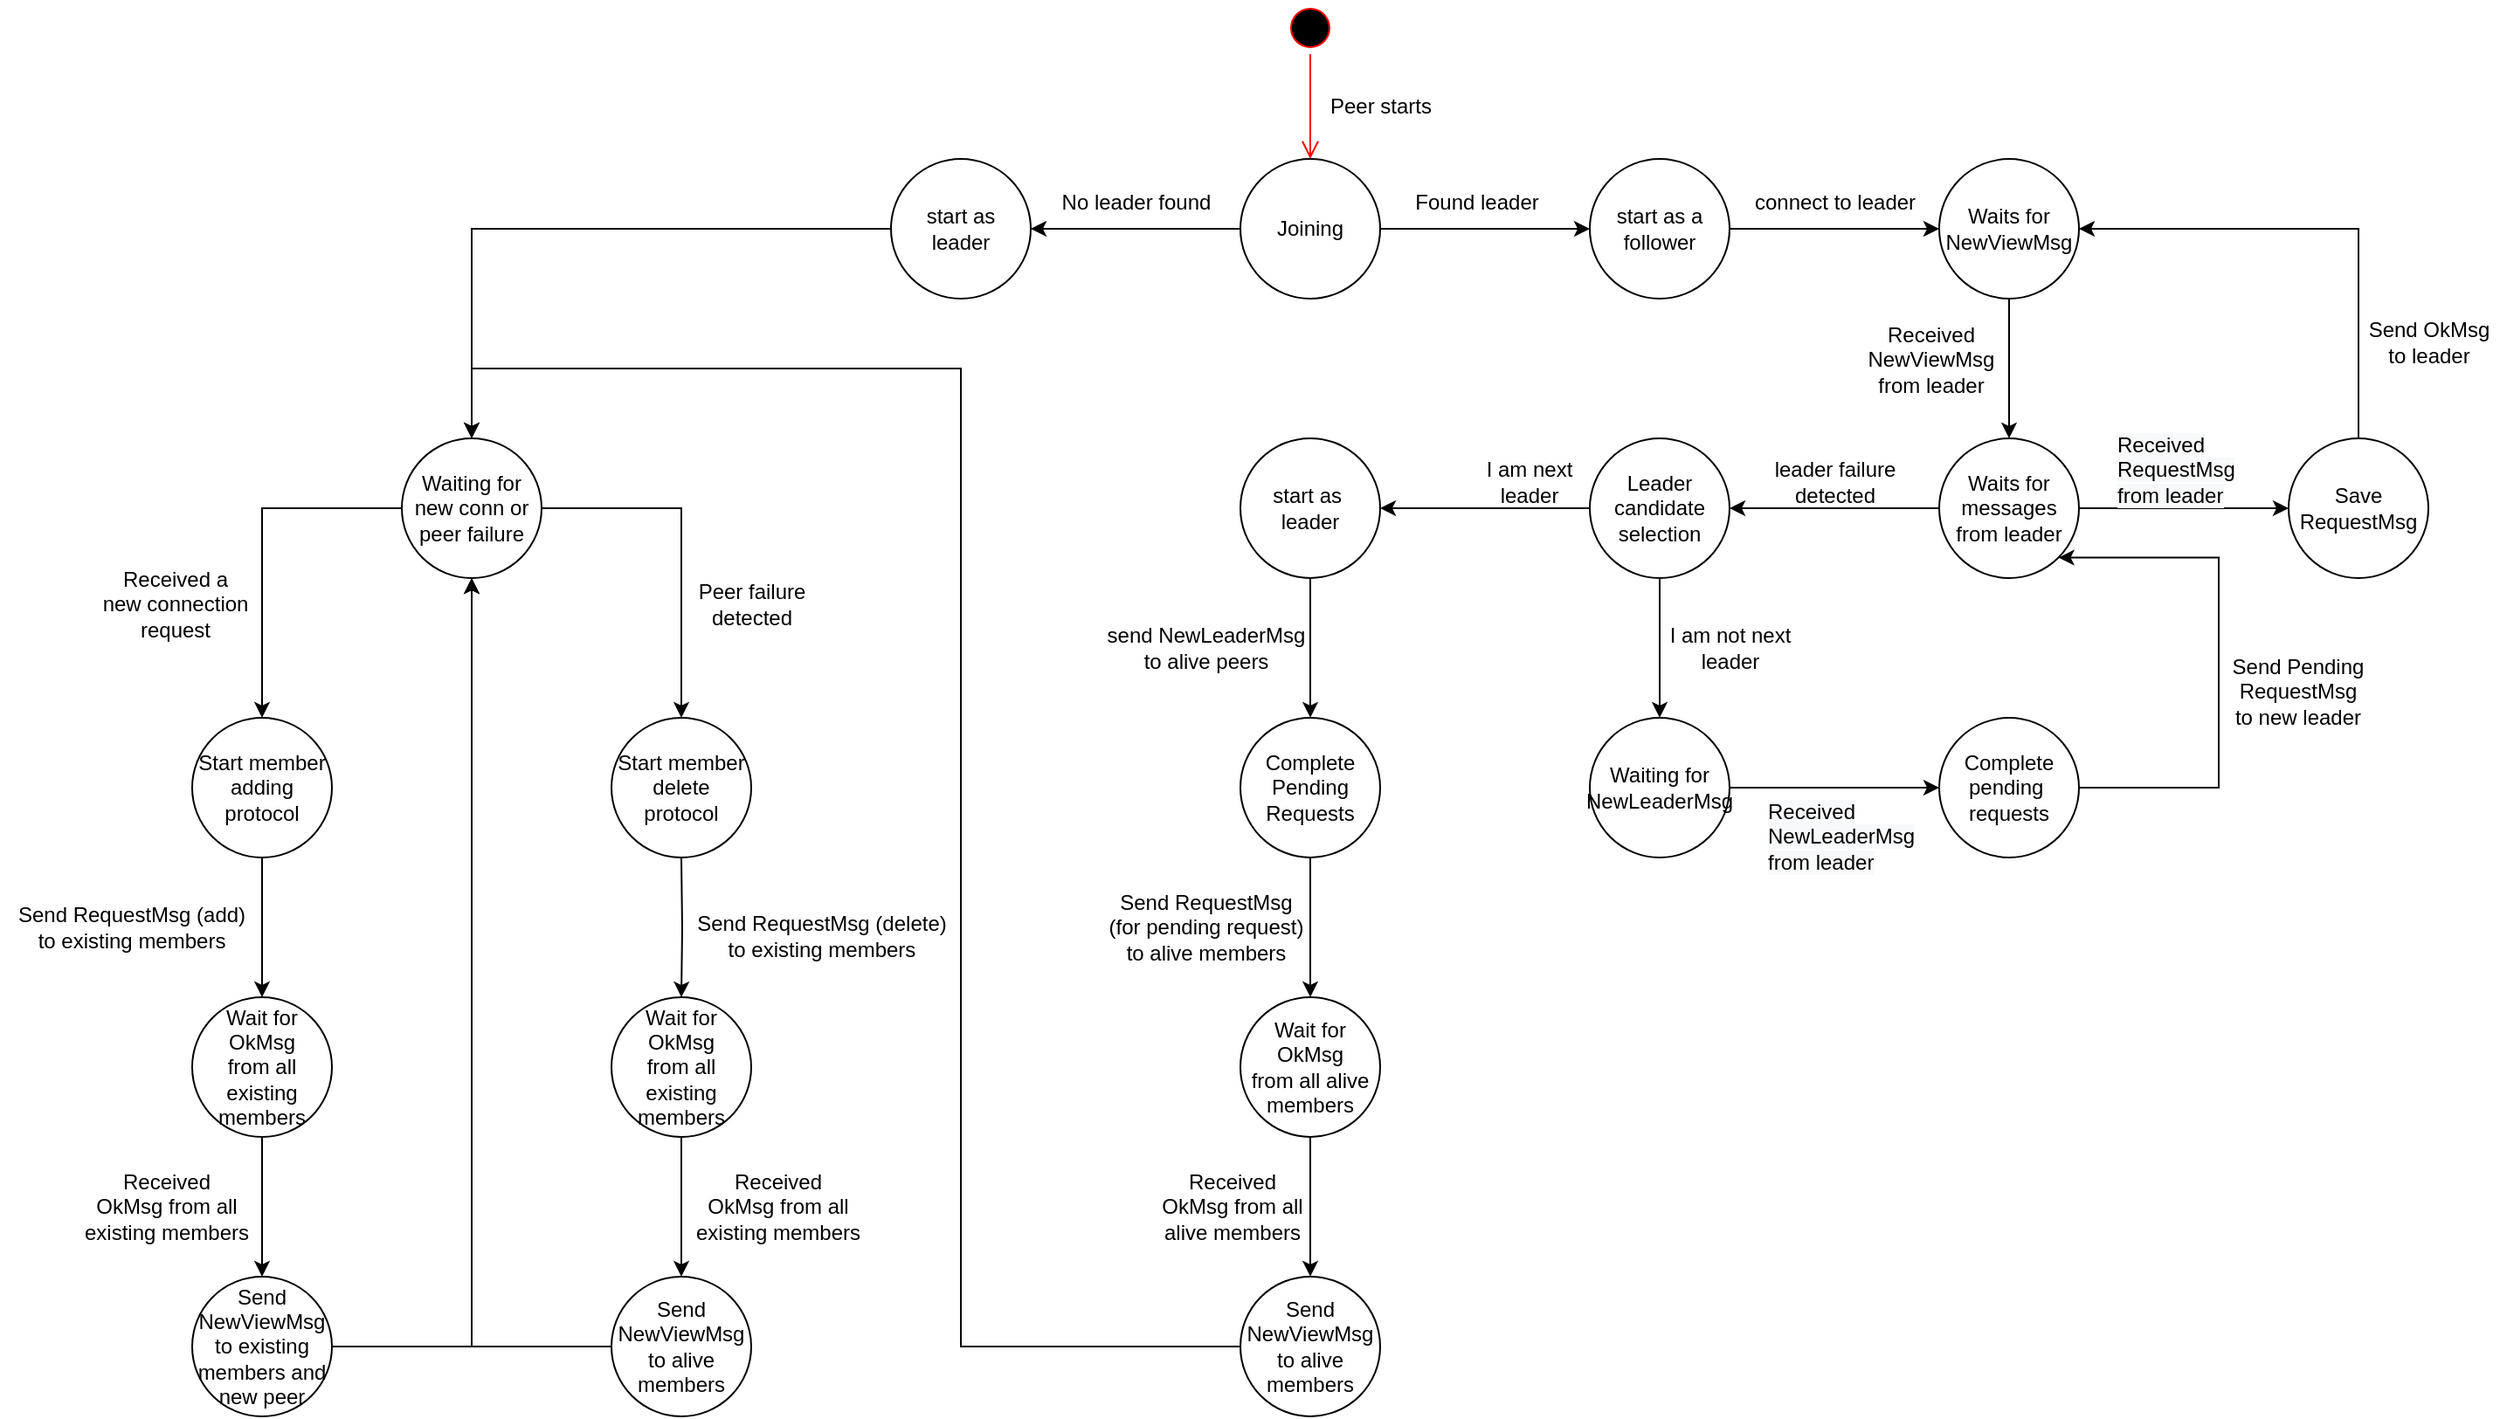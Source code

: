 <mxfile version="13.7.9" type="device"><diagram id="GrgFgOfC9V_8Q6tO4sLW" name="Page-1"><mxGraphModel dx="3192" dy="1787" grid="1" gridSize="10" guides="1" tooltips="1" connect="1" arrows="1" fold="1" page="1" pageScale="1" pageWidth="1000" pageHeight="800" math="0" shadow="0"><root><mxCell id="0"/><mxCell id="1" parent="0"/><mxCell id="ZpplwZRpvlDXBm8FsYtd-9" value="" style="edgeStyle=orthogonalEdgeStyle;rounded=0;orthogonalLoop=1;jettySize=auto;html=1;" edge="1" parent="1" source="ZpplwZRpvlDXBm8FsYtd-1" target="ZpplwZRpvlDXBm8FsYtd-8"><mxGeometry relative="1" as="geometry"/></mxCell><mxCell id="ZpplwZRpvlDXBm8FsYtd-71" value="" style="edgeStyle=orthogonalEdgeStyle;rounded=0;orthogonalLoop=1;jettySize=auto;html=1;" edge="1" parent="1" source="ZpplwZRpvlDXBm8FsYtd-1" target="ZpplwZRpvlDXBm8FsYtd-70"><mxGeometry relative="1" as="geometry"/></mxCell><mxCell id="ZpplwZRpvlDXBm8FsYtd-1" value="Joining" style="ellipse;whiteSpace=wrap;html=1;aspect=fixed;" vertex="1" parent="1"><mxGeometry x="480" width="80" height="80" as="geometry"/></mxCell><mxCell id="ZpplwZRpvlDXBm8FsYtd-7" value="Peer starts" style="text;html=1;align=center;verticalAlign=middle;resizable=0;points=[];autosize=1;" vertex="1" parent="1"><mxGeometry x="525" y="-40" width="70" height="20" as="geometry"/></mxCell><mxCell id="ZpplwZRpvlDXBm8FsYtd-16" value="" style="edgeStyle=orthogonalEdgeStyle;rounded=0;orthogonalLoop=1;jettySize=auto;html=1;" edge="1" parent="1" source="ZpplwZRpvlDXBm8FsYtd-8" target="ZpplwZRpvlDXBm8FsYtd-15"><mxGeometry relative="1" as="geometry"/></mxCell><mxCell id="ZpplwZRpvlDXBm8FsYtd-8" value="start as a follower" style="ellipse;whiteSpace=wrap;html=1;aspect=fixed;" vertex="1" parent="1"><mxGeometry x="680" width="80" height="80" as="geometry"/></mxCell><mxCell id="ZpplwZRpvlDXBm8FsYtd-11" value="Found leader" style="text;html=1;align=center;verticalAlign=middle;resizable=0;points=[];autosize=1;" vertex="1" parent="1"><mxGeometry x="570" y="15" width="90" height="20" as="geometry"/></mxCell><mxCell id="ZpplwZRpvlDXBm8FsYtd-67" style="edgeStyle=orthogonalEdgeStyle;rounded=0;orthogonalLoop=1;jettySize=auto;html=1;exitX=0.5;exitY=1;exitDx=0;exitDy=0;" edge="1" parent="1" source="ZpplwZRpvlDXBm8FsYtd-12" target="ZpplwZRpvlDXBm8FsYtd-50"><mxGeometry relative="1" as="geometry"><Array as="points"><mxPoint x="40" y="200"/><mxPoint x="160" y="200"/></Array></mxGeometry></mxCell><mxCell id="ZpplwZRpvlDXBm8FsYtd-12" value="Waiting for&lt;br&gt;new conn or&lt;br&gt;peer failure" style="ellipse;whiteSpace=wrap;html=1;aspect=fixed;" vertex="1" parent="1"><mxGeometry y="160" width="80" height="80" as="geometry"/></mxCell><mxCell id="ZpplwZRpvlDXBm8FsYtd-14" value="No leader found" style="text;html=1;align=center;verticalAlign=middle;resizable=0;points=[];autosize=1;" vertex="1" parent="1"><mxGeometry x="370" y="15" width="100" height="20" as="geometry"/></mxCell><mxCell id="ZpplwZRpvlDXBm8FsYtd-20" value="" style="edgeStyle=orthogonalEdgeStyle;rounded=0;orthogonalLoop=1;jettySize=auto;html=1;" edge="1" parent="1" source="ZpplwZRpvlDXBm8FsYtd-15" target="ZpplwZRpvlDXBm8FsYtd-19"><mxGeometry relative="1" as="geometry"/></mxCell><mxCell id="ZpplwZRpvlDXBm8FsYtd-15" value="Waits for&lt;br&gt;NewViewMsg" style="ellipse;whiteSpace=wrap;html=1;aspect=fixed;" vertex="1" parent="1"><mxGeometry x="880" width="80" height="80" as="geometry"/></mxCell><mxCell id="ZpplwZRpvlDXBm8FsYtd-18" value="connect to leader" style="text;html=1;align=center;verticalAlign=middle;resizable=0;points=[];autosize=1;" vertex="1" parent="1"><mxGeometry x="765" y="15" width="110" height="20" as="geometry"/></mxCell><mxCell id="ZpplwZRpvlDXBm8FsYtd-48" value="" style="edgeStyle=orthogonalEdgeStyle;rounded=0;orthogonalLoop=1;jettySize=auto;html=1;" edge="1" parent="1" source="ZpplwZRpvlDXBm8FsYtd-19" target="ZpplwZRpvlDXBm8FsYtd-47"><mxGeometry relative="1" as="geometry"/></mxCell><mxCell id="ZpplwZRpvlDXBm8FsYtd-81" style="edgeStyle=orthogonalEdgeStyle;rounded=0;orthogonalLoop=1;jettySize=auto;html=1;exitX=1;exitY=0.5;exitDx=0;exitDy=0;entryX=0;entryY=0.5;entryDx=0;entryDy=0;" edge="1" parent="1" source="ZpplwZRpvlDXBm8FsYtd-19" target="ZpplwZRpvlDXBm8FsYtd-33"><mxGeometry relative="1" as="geometry"><mxPoint x="1020" y="199.8" as="targetPoint"/></mxGeometry></mxCell><mxCell id="ZpplwZRpvlDXBm8FsYtd-19" value="Waits for&lt;br&gt;messages&lt;br&gt;from leader" style="ellipse;whiteSpace=wrap;html=1;aspect=fixed;" vertex="1" parent="1"><mxGeometry x="880" y="160" width="80" height="80" as="geometry"/></mxCell><mxCell id="ZpplwZRpvlDXBm8FsYtd-21" value="Received&lt;br&gt;NewViewMsg&lt;br&gt;from leader" style="text;html=1;align=center;verticalAlign=middle;resizable=0;points=[];autosize=1;" vertex="1" parent="1"><mxGeometry x="830" y="90" width="90" height="50" as="geometry"/></mxCell><mxCell id="ZpplwZRpvlDXBm8FsYtd-26" value="" style="edgeStyle=orthogonalEdgeStyle;rounded=0;orthogonalLoop=1;jettySize=auto;html=1;" edge="1" parent="1" source="ZpplwZRpvlDXBm8FsYtd-22" target="ZpplwZRpvlDXBm8FsYtd-25"><mxGeometry relative="1" as="geometry"/></mxCell><mxCell id="ZpplwZRpvlDXBm8FsYtd-22" value="Start member&lt;br&gt;adding&lt;br&gt;protocol" style="ellipse;whiteSpace=wrap;html=1;aspect=fixed;" vertex="1" parent="1"><mxGeometry x="-120" y="320" width="80" height="80" as="geometry"/></mxCell><mxCell id="ZpplwZRpvlDXBm8FsYtd-24" value="Received a &lt;br&gt;new connection&lt;br&gt;request" style="text;html=1;align=center;verticalAlign=middle;resizable=0;points=[];autosize=1;" vertex="1" parent="1"><mxGeometry x="-180" y="230" width="100" height="50" as="geometry"/></mxCell><mxCell id="ZpplwZRpvlDXBm8FsYtd-25" value="Wait for OkMsg&lt;br&gt;from all existing&lt;br&gt;members" style="ellipse;whiteSpace=wrap;html=1;aspect=fixed;" vertex="1" parent="1"><mxGeometry x="-120" y="480" width="80" height="80" as="geometry"/></mxCell><mxCell id="ZpplwZRpvlDXBm8FsYtd-27" value="&lt;span&gt;Send RequestMsg (add)&lt;/span&gt;&lt;br&gt;&lt;span&gt;to existing&amp;nbsp;&lt;/span&gt;&lt;span&gt;members&lt;/span&gt;" style="text;html=1;align=center;verticalAlign=middle;resizable=0;points=[];autosize=1;" vertex="1" parent="1"><mxGeometry x="-230" y="425" width="150" height="30" as="geometry"/></mxCell><mxCell id="ZpplwZRpvlDXBm8FsYtd-31" value="" style="edgeStyle=orthogonalEdgeStyle;rounded=0;orthogonalLoop=1;jettySize=auto;html=1;exitX=0.5;exitY=1;exitDx=0;exitDy=0;" edge="1" parent="1" source="ZpplwZRpvlDXBm8FsYtd-25" target="ZpplwZRpvlDXBm8FsYtd-30"><mxGeometry relative="1" as="geometry"><mxPoint x="-70" y="725" as="sourcePoint"/></mxGeometry></mxCell><mxCell id="ZpplwZRpvlDXBm8FsYtd-68" style="edgeStyle=orthogonalEdgeStyle;rounded=0;orthogonalLoop=1;jettySize=auto;html=1;exitX=1;exitY=0.5;exitDx=0;exitDy=0;" edge="1" parent="1" source="ZpplwZRpvlDXBm8FsYtd-30"><mxGeometry relative="1" as="geometry"><mxPoint x="40" y="240" as="targetPoint"/><Array as="points"><mxPoint x="40" y="680"/></Array></mxGeometry></mxCell><mxCell id="ZpplwZRpvlDXBm8FsYtd-30" value="Send NewViewMsg&lt;br&gt;to existing members and new peer" style="ellipse;whiteSpace=wrap;html=1;aspect=fixed;" vertex="1" parent="1"><mxGeometry x="-120" y="640" width="80" height="80" as="geometry"/></mxCell><mxCell id="ZpplwZRpvlDXBm8FsYtd-32" value="&lt;span&gt;Received&lt;/span&gt;&lt;br&gt;&lt;span&gt;OkMsg from all&lt;br&gt;existing&amp;nbsp;&lt;/span&gt;&lt;span&gt;members&lt;/span&gt;" style="text;html=1;align=center;verticalAlign=middle;resizable=0;points=[];autosize=1;" vertex="1" parent="1"><mxGeometry x="-190" y="575" width="110" height="50" as="geometry"/></mxCell><mxCell id="ZpplwZRpvlDXBm8FsYtd-83" style="edgeStyle=orthogonalEdgeStyle;rounded=0;orthogonalLoop=1;jettySize=auto;html=1;exitX=0.5;exitY=0;exitDx=0;exitDy=0;entryX=1;entryY=0.5;entryDx=0;entryDy=0;" edge="1" parent="1" source="ZpplwZRpvlDXBm8FsYtd-33" target="ZpplwZRpvlDXBm8FsYtd-15"><mxGeometry relative="1" as="geometry"><mxPoint x="1080.4" y="40" as="targetPoint"/></mxGeometry></mxCell><mxCell id="ZpplwZRpvlDXBm8FsYtd-33" value="Save RequestMsg" style="ellipse;whiteSpace=wrap;html=1;aspect=fixed;" vertex="1" parent="1"><mxGeometry x="1080" y="160" width="80" height="80" as="geometry"/></mxCell><mxCell id="ZpplwZRpvlDXBm8FsYtd-38" value="&lt;meta charset=&quot;utf-8&quot;&gt;&lt;span style=&quot;color: rgb(0, 0, 0); font-family: helvetica; font-size: 12px; font-style: normal; font-weight: 400; letter-spacing: normal; text-align: center; text-indent: 0px; text-transform: none; word-spacing: 0px; background-color: rgb(248, 249, 250); display: inline; float: none;&quot;&gt;Received&lt;/span&gt;&lt;br style=&quot;color: rgb(0, 0, 0); font-family: helvetica; font-size: 12px; font-style: normal; font-weight: 400; letter-spacing: normal; text-align: center; text-indent: 0px; text-transform: none; word-spacing: 0px; background-color: rgb(248, 249, 250);&quot;&gt;&lt;span style=&quot;color: rgb(0, 0, 0); font-family: helvetica; font-size: 12px; font-style: normal; font-weight: 400; letter-spacing: normal; text-align: center; text-indent: 0px; text-transform: none; word-spacing: 0px; background-color: rgb(248, 249, 250); display: inline; float: none;&quot;&gt;RequestMsg&lt;/span&gt;&lt;br style=&quot;color: rgb(0, 0, 0); font-family: helvetica; font-size: 12px; font-style: normal; font-weight: 400; letter-spacing: normal; text-align: center; text-indent: 0px; text-transform: none; word-spacing: 0px; background-color: rgb(248, 249, 250);&quot;&gt;&lt;span style=&quot;color: rgb(0, 0, 0); font-family: helvetica; font-size: 12px; font-style: normal; font-weight: 400; letter-spacing: normal; text-align: center; text-indent: 0px; text-transform: none; word-spacing: 0px; background-color: rgb(248, 249, 250); display: inline; float: none;&quot;&gt;from leader&lt;/span&gt;" style="text;whiteSpace=wrap;html=1;" vertex="1" parent="1"><mxGeometry x="980" y="150" width="90" height="60" as="geometry"/></mxCell><mxCell id="ZpplwZRpvlDXBm8FsYtd-41" value="&lt;span&gt;Send OkMsg &lt;br&gt;to leader&lt;/span&gt;" style="text;html=1;align=center;verticalAlign=middle;resizable=0;points=[];autosize=1;" vertex="1" parent="1"><mxGeometry x="1120" y="90" width="80" height="30" as="geometry"/></mxCell><mxCell id="ZpplwZRpvlDXBm8FsYtd-75" value="" style="edgeStyle=orthogonalEdgeStyle;rounded=0;orthogonalLoop=1;jettySize=auto;html=1;" edge="1" parent="1" source="ZpplwZRpvlDXBm8FsYtd-47" target="ZpplwZRpvlDXBm8FsYtd-74"><mxGeometry relative="1" as="geometry"/></mxCell><mxCell id="ZpplwZRpvlDXBm8FsYtd-92" value="" style="edgeStyle=orthogonalEdgeStyle;rounded=0;orthogonalLoop=1;jettySize=auto;html=1;" edge="1" parent="1" source="ZpplwZRpvlDXBm8FsYtd-47" target="ZpplwZRpvlDXBm8FsYtd-91"><mxGeometry relative="1" as="geometry"/></mxCell><mxCell id="ZpplwZRpvlDXBm8FsYtd-47" value="Leader candidate&lt;br&gt;selection" style="ellipse;whiteSpace=wrap;html=1;aspect=fixed;" vertex="1" parent="1"><mxGeometry x="680" y="160" width="80" height="80" as="geometry"/></mxCell><mxCell id="ZpplwZRpvlDXBm8FsYtd-49" value="&lt;span&gt;leader failure&lt;br&gt;detected&lt;br&gt;&lt;/span&gt;" style="text;html=1;align=center;verticalAlign=middle;resizable=0;points=[];autosize=1;" vertex="1" parent="1"><mxGeometry x="780" y="170" width="80" height="30" as="geometry"/></mxCell><mxCell id="ZpplwZRpvlDXBm8FsYtd-50" value="Start member&lt;br&gt;delete&lt;br&gt;protocol" style="ellipse;whiteSpace=wrap;html=1;aspect=fixed;" vertex="1" parent="1"><mxGeometry x="120" y="320" width="80" height="80" as="geometry"/></mxCell><mxCell id="ZpplwZRpvlDXBm8FsYtd-52" value="Peer failure&lt;br&gt;detected" style="text;html=1;align=center;verticalAlign=middle;resizable=0;points=[];autosize=1;" vertex="1" parent="1"><mxGeometry x="160" y="240" width="80" height="30" as="geometry"/></mxCell><mxCell id="ZpplwZRpvlDXBm8FsYtd-53" value="" style="edgeStyle=orthogonalEdgeStyle;rounded=0;orthogonalLoop=1;jettySize=auto;html=1;" edge="1" parent="1" target="ZpplwZRpvlDXBm8FsYtd-54"><mxGeometry relative="1" as="geometry"><mxPoint x="160" y="400" as="sourcePoint"/></mxGeometry></mxCell><mxCell id="ZpplwZRpvlDXBm8FsYtd-54" value="Wait for OkMsg&lt;br&gt;from all existing&lt;br&gt;members" style="ellipse;whiteSpace=wrap;html=1;aspect=fixed;" vertex="1" parent="1"><mxGeometry x="120" y="480" width="80" height="80" as="geometry"/></mxCell><mxCell id="ZpplwZRpvlDXBm8FsYtd-55" value="&lt;span&gt;Send RequestMsg (delete)&lt;/span&gt;&lt;br&gt;&lt;span&gt;to existing&amp;nbsp;&lt;/span&gt;&lt;span&gt;members&lt;/span&gt;" style="text;html=1;align=center;verticalAlign=middle;resizable=0;points=[];autosize=1;" vertex="1" parent="1"><mxGeometry x="160" y="430" width="160" height="30" as="geometry"/></mxCell><mxCell id="ZpplwZRpvlDXBm8FsYtd-56" value="" style="edgeStyle=orthogonalEdgeStyle;rounded=0;orthogonalLoop=1;jettySize=auto;html=1;exitX=0.5;exitY=1;exitDx=0;exitDy=0;" edge="1" parent="1" source="ZpplwZRpvlDXBm8FsYtd-54" target="ZpplwZRpvlDXBm8FsYtd-57"><mxGeometry relative="1" as="geometry"><mxPoint x="160" y="720" as="sourcePoint"/></mxGeometry></mxCell><mxCell id="ZpplwZRpvlDXBm8FsYtd-69" style="edgeStyle=orthogonalEdgeStyle;rounded=0;orthogonalLoop=1;jettySize=auto;html=1;exitX=0;exitY=0.5;exitDx=0;exitDy=0;entryX=0.5;entryY=1;entryDx=0;entryDy=0;" edge="1" parent="1" source="ZpplwZRpvlDXBm8FsYtd-57" target="ZpplwZRpvlDXBm8FsYtd-12"><mxGeometry relative="1" as="geometry"><mxPoint x="40" y="320" as="targetPoint"/><Array as="points"><mxPoint x="40" y="680"/></Array></mxGeometry></mxCell><mxCell id="ZpplwZRpvlDXBm8FsYtd-57" value="Send NewViewMsg&lt;br&gt;to alive members" style="ellipse;whiteSpace=wrap;html=1;aspect=fixed;" vertex="1" parent="1"><mxGeometry x="120" y="640" width="80" height="80" as="geometry"/></mxCell><mxCell id="ZpplwZRpvlDXBm8FsYtd-58" value="&lt;span&gt;Received&lt;/span&gt;&lt;br&gt;&lt;span&gt;OkMsg from all&lt;br&gt;existing&amp;nbsp;&lt;/span&gt;&lt;span&gt;members&lt;/span&gt;" style="text;html=1;align=center;verticalAlign=middle;resizable=0;points=[];autosize=1;" vertex="1" parent="1"><mxGeometry x="160" y="575" width="110" height="50" as="geometry"/></mxCell><mxCell id="ZpplwZRpvlDXBm8FsYtd-62" value="" style="edgeStyle=orthogonalEdgeStyle;rounded=0;orthogonalLoop=1;jettySize=auto;html=1;exitX=0;exitY=0.5;exitDx=0;exitDy=0;" edge="1" parent="1" source="ZpplwZRpvlDXBm8FsYtd-12" target="ZpplwZRpvlDXBm8FsYtd-22"><mxGeometry relative="1" as="geometry"><mxPoint x="-70" y="200" as="sourcePoint"/><mxPoint x="-150" y="200" as="targetPoint"/><Array as="points"><mxPoint x="-80" y="200"/></Array></mxGeometry></mxCell><mxCell id="ZpplwZRpvlDXBm8FsYtd-106" style="edgeStyle=orthogonalEdgeStyle;rounded=0;orthogonalLoop=1;jettySize=auto;html=1;exitX=0;exitY=0.5;exitDx=0;exitDy=0;entryX=0.5;entryY=0;entryDx=0;entryDy=0;" edge="1" parent="1" source="ZpplwZRpvlDXBm8FsYtd-70" target="ZpplwZRpvlDXBm8FsYtd-12"><mxGeometry relative="1" as="geometry"><mxPoint x="-40" y="150" as="targetPoint"/></mxGeometry></mxCell><mxCell id="ZpplwZRpvlDXBm8FsYtd-70" value="start as &lt;br&gt;leader" style="ellipse;whiteSpace=wrap;html=1;aspect=fixed;" vertex="1" parent="1"><mxGeometry x="280" width="80" height="80" as="geometry"/></mxCell><mxCell id="ZpplwZRpvlDXBm8FsYtd-78" value="" style="edgeStyle=orthogonalEdgeStyle;rounded=0;orthogonalLoop=1;jettySize=auto;html=1;" edge="1" parent="1" source="ZpplwZRpvlDXBm8FsYtd-74" target="ZpplwZRpvlDXBm8FsYtd-77"><mxGeometry relative="1" as="geometry"/></mxCell><mxCell id="ZpplwZRpvlDXBm8FsYtd-74" value="start as&amp;nbsp;&lt;br&gt;leader" style="ellipse;whiteSpace=wrap;html=1;aspect=fixed;" vertex="1" parent="1"><mxGeometry x="480" y="159.95" width="80" height="80" as="geometry"/></mxCell><mxCell id="ZpplwZRpvlDXBm8FsYtd-76" value="I am next&lt;br&gt;leader" style="text;html=1;align=center;verticalAlign=middle;resizable=0;points=[];autosize=1;" vertex="1" parent="1"><mxGeometry x="615" y="170" width="60" height="30" as="geometry"/></mxCell><mxCell id="ZpplwZRpvlDXBm8FsYtd-77" value="Complete&lt;br&gt;Pending&lt;br&gt;Requests" style="ellipse;whiteSpace=wrap;html=1;aspect=fixed;" vertex="1" parent="1"><mxGeometry x="480" y="319.95" width="80" height="80" as="geometry"/></mxCell><mxCell id="ZpplwZRpvlDXBm8FsYtd-79" value="send NewLeaderMsg&lt;br&gt;to alive peers" style="text;html=1;align=center;verticalAlign=middle;resizable=0;points=[];autosize=1;" vertex="1" parent="1"><mxGeometry x="395" y="264.95" width="130" height="30" as="geometry"/></mxCell><mxCell id="ZpplwZRpvlDXBm8FsYtd-89" style="edgeStyle=orthogonalEdgeStyle;rounded=0;orthogonalLoop=1;jettySize=auto;html=1;exitX=1;exitY=0.5;exitDx=0;exitDy=0;entryX=1;entryY=1;entryDx=0;entryDy=0;" edge="1" parent="1" source="ZpplwZRpvlDXBm8FsYtd-84" target="ZpplwZRpvlDXBm8FsYtd-19"><mxGeometry relative="1" as="geometry"><mxPoint x="1040" y="240" as="targetPoint"/><Array as="points"><mxPoint x="1040" y="360"/><mxPoint x="1040" y="228"/></Array></mxGeometry></mxCell><mxCell id="ZpplwZRpvlDXBm8FsYtd-84" value="Complete pending&amp;nbsp;&lt;br&gt;requests" style="ellipse;whiteSpace=wrap;html=1;aspect=fixed;" vertex="1" parent="1"><mxGeometry x="880" y="320" width="80" height="80" as="geometry"/></mxCell><mxCell id="ZpplwZRpvlDXBm8FsYtd-86" value="&lt;span style=&quot;color: rgb(0 , 0 , 0) ; font-family: &amp;#34;helvetica&amp;#34; ; font-size: 12px ; font-style: normal ; font-weight: 400 ; letter-spacing: normal ; text-align: center ; text-indent: 0px ; text-transform: none ; word-spacing: 0px ; background-color: rgb(248 , 249 , 250) ; display: inline ; float: none&quot;&gt;Received&lt;/span&gt;&lt;br style=&quot;color: rgb(0 , 0 , 0) ; font-family: &amp;#34;helvetica&amp;#34; ; font-size: 12px ; font-style: normal ; font-weight: 400 ; letter-spacing: normal ; text-align: center ; text-indent: 0px ; text-transform: none ; word-spacing: 0px ; background-color: rgb(248 , 249 , 250)&quot;&gt;&lt;span style=&quot;color: rgb(0 , 0 , 0) ; font-family: &amp;#34;helvetica&amp;#34; ; font-size: 12px ; font-style: normal ; font-weight: 400 ; letter-spacing: normal ; text-align: center ; text-indent: 0px ; text-transform: none ; word-spacing: 0px ; background-color: rgb(248 , 249 , 250) ; display: inline ; float: none&quot;&gt;NewLeaderMsg&lt;/span&gt;&lt;br style=&quot;color: rgb(0 , 0 , 0) ; font-family: &amp;#34;helvetica&amp;#34; ; font-size: 12px ; font-style: normal ; font-weight: 400 ; letter-spacing: normal ; text-align: center ; text-indent: 0px ; text-transform: none ; word-spacing: 0px ; background-color: rgb(248 , 249 , 250)&quot;&gt;&lt;span style=&quot;color: rgb(0 , 0 , 0) ; font-family: &amp;#34;helvetica&amp;#34; ; font-size: 12px ; font-style: normal ; font-weight: 400 ; letter-spacing: normal ; text-align: center ; text-indent: 0px ; text-transform: none ; word-spacing: 0px ; background-color: rgb(248 , 249 , 250) ; display: inline ; float: none&quot;&gt;from leader&lt;/span&gt;" style="text;whiteSpace=wrap;html=1;" vertex="1" parent="1"><mxGeometry x="780" y="360" width="90" height="60" as="geometry"/></mxCell><mxCell id="ZpplwZRpvlDXBm8FsYtd-90" value="Send Pending&lt;br&gt;RequestMsg&lt;br&gt;to new leader" style="text;html=1;align=center;verticalAlign=middle;resizable=0;points=[];autosize=1;" vertex="1" parent="1"><mxGeometry x="1040" y="280" width="90" height="50" as="geometry"/></mxCell><mxCell id="ZpplwZRpvlDXBm8FsYtd-94" style="edgeStyle=orthogonalEdgeStyle;rounded=0;orthogonalLoop=1;jettySize=auto;html=1;exitX=1;exitY=0.5;exitDx=0;exitDy=0;entryX=0;entryY=0.5;entryDx=0;entryDy=0;" edge="1" parent="1" source="ZpplwZRpvlDXBm8FsYtd-91" target="ZpplwZRpvlDXBm8FsYtd-84"><mxGeometry relative="1" as="geometry"/></mxCell><mxCell id="ZpplwZRpvlDXBm8FsYtd-91" value="Waiting for&lt;br&gt;NewLeaderMsg" style="ellipse;whiteSpace=wrap;html=1;aspect=fixed;" vertex="1" parent="1"><mxGeometry x="680" y="320" width="80" height="80" as="geometry"/></mxCell><mxCell id="ZpplwZRpvlDXBm8FsYtd-93" value="I am not next&lt;br&gt;leader" style="text;html=1;align=center;verticalAlign=middle;resizable=0;points=[];autosize=1;" vertex="1" parent="1"><mxGeometry x="720" y="265" width="80" height="30" as="geometry"/></mxCell><mxCell id="ZpplwZRpvlDXBm8FsYtd-95" value="" style="edgeStyle=orthogonalEdgeStyle;rounded=0;orthogonalLoop=1;jettySize=auto;html=1;exitX=0.5;exitY=1;exitDx=0;exitDy=0;" edge="1" parent="1" source="ZpplwZRpvlDXBm8FsYtd-77" target="ZpplwZRpvlDXBm8FsYtd-97"><mxGeometry relative="1" as="geometry"><mxPoint x="520" y="559.95" as="sourcePoint"/></mxGeometry></mxCell><mxCell id="ZpplwZRpvlDXBm8FsYtd-97" value="Wait for OkMsg&lt;br&gt;from all alive&lt;br&gt;members" style="ellipse;whiteSpace=wrap;html=1;aspect=fixed;" vertex="1" parent="1"><mxGeometry x="480" y="479.95" width="80" height="80" as="geometry"/></mxCell><mxCell id="ZpplwZRpvlDXBm8FsYtd-98" value="&lt;span&gt;Send RequestMsg &lt;br&gt;(for pending request)&lt;/span&gt;&lt;br&gt;&lt;span&gt;to alive&amp;nbsp;&lt;/span&gt;&lt;span&gt;members&lt;/span&gt;" style="text;html=1;align=center;verticalAlign=middle;resizable=0;points=[];autosize=1;" vertex="1" parent="1"><mxGeometry x="395" y="415" width="130" height="50" as="geometry"/></mxCell><mxCell id="ZpplwZRpvlDXBm8FsYtd-99" value="" style="edgeStyle=orthogonalEdgeStyle;rounded=0;orthogonalLoop=1;jettySize=auto;html=1;exitX=0.5;exitY=1;exitDx=0;exitDy=0;" edge="1" parent="1" source="ZpplwZRpvlDXBm8FsYtd-97" target="ZpplwZRpvlDXBm8FsYtd-100"><mxGeometry relative="1" as="geometry"><mxPoint x="530" y="724.95" as="sourcePoint"/></mxGeometry></mxCell><mxCell id="ZpplwZRpvlDXBm8FsYtd-107" style="edgeStyle=orthogonalEdgeStyle;rounded=0;orthogonalLoop=1;jettySize=auto;html=1;exitX=0;exitY=0.5;exitDx=0;exitDy=0;" edge="1" parent="1" source="ZpplwZRpvlDXBm8FsYtd-100"><mxGeometry relative="1" as="geometry"><mxPoint x="40" y="160" as="targetPoint"/><Array as="points"><mxPoint x="320" y="680"/><mxPoint x="320" y="120"/></Array></mxGeometry></mxCell><mxCell id="ZpplwZRpvlDXBm8FsYtd-100" value="Send NewViewMsg&lt;br&gt;to alive members" style="ellipse;whiteSpace=wrap;html=1;aspect=fixed;" vertex="1" parent="1"><mxGeometry x="480" y="639.95" width="80" height="80" as="geometry"/></mxCell><mxCell id="ZpplwZRpvlDXBm8FsYtd-101" value="&lt;span&gt;Received&lt;/span&gt;&lt;br&gt;&lt;span&gt;OkMsg from all&lt;br&gt;alive&amp;nbsp;&lt;/span&gt;&lt;span&gt;members&lt;/span&gt;" style="text;html=1;align=center;verticalAlign=middle;resizable=0;points=[];autosize=1;" vertex="1" parent="1"><mxGeometry x="425" y="575" width="100" height="50" as="geometry"/></mxCell><mxCell id="ZpplwZRpvlDXBm8FsYtd-104" value="" style="ellipse;html=1;shape=startState;fillColor=#000000;strokeColor=#ff0000;" vertex="1" parent="1"><mxGeometry x="505" y="-90" width="30" height="30" as="geometry"/></mxCell><mxCell id="ZpplwZRpvlDXBm8FsYtd-105" value="" style="edgeStyle=orthogonalEdgeStyle;html=1;verticalAlign=bottom;endArrow=open;endSize=8;strokeColor=#ff0000;" edge="1" source="ZpplwZRpvlDXBm8FsYtd-104" parent="1"><mxGeometry relative="1" as="geometry"><mxPoint x="520" as="targetPoint"/></mxGeometry></mxCell></root></mxGraphModel></diagram></mxfile>